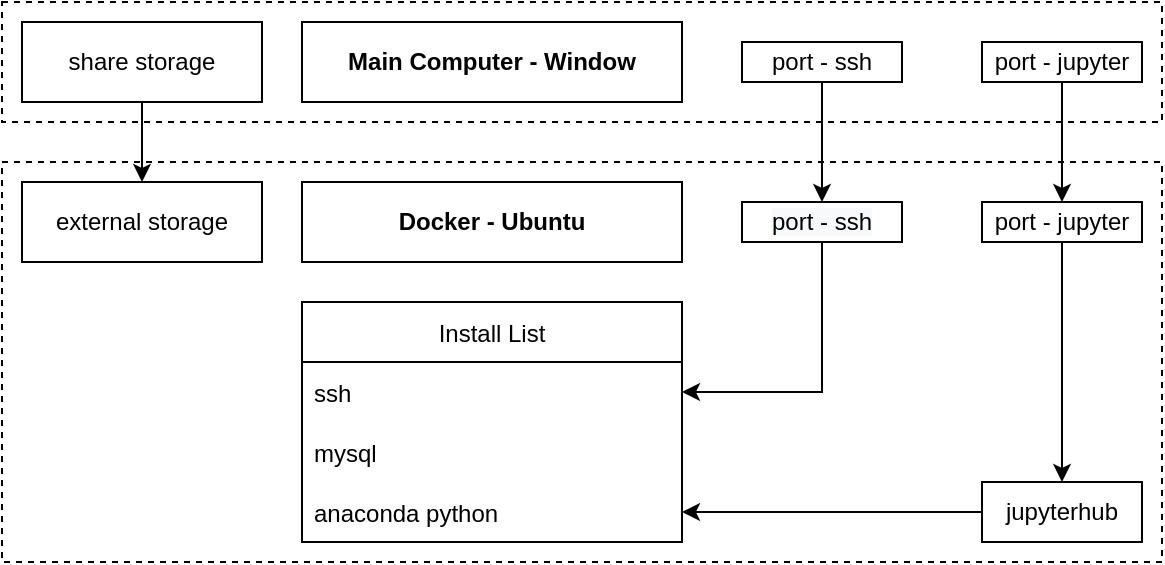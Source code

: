 <mxfile version="20.4.1" type="google"><diagram id="rCWWQS4o1gQpBg1gaoRn" name="페이지-1"><mxGraphModel grid="1" page="1" gridSize="10" guides="1" tooltips="1" connect="1" arrows="1" fold="1" pageScale="1" pageWidth="600" pageHeight="300" math="0" shadow="0"><root><mxCell id="0"/><mxCell id="1" parent="0"/><mxCell id="TVsNLkZIBElmaTFuwxii-2" value="" style="rounded=0;whiteSpace=wrap;html=1;dashed=1;fillColor=none;" vertex="1" parent="1"><mxGeometry x="10" y="90" width="580" height="200" as="geometry"/></mxCell><mxCell id="TVsNLkZIBElmaTFuwxii-1" value="" style="rounded=0;whiteSpace=wrap;html=1;dashed=1;fillColor=none;" vertex="1" parent="1"><mxGeometry x="10" y="10" width="580" height="60" as="geometry"/></mxCell><mxCell id="Es7FgNvglT0lGFrHbL_f-1" value="&lt;b&gt;Docker - Ubuntu&lt;/b&gt;" style="rounded=0;whiteSpace=wrap;html=1;" vertex="1" parent="1"><mxGeometry x="160" y="100" width="190" height="40" as="geometry"/></mxCell><mxCell id="Es7FgNvglT0lGFrHbL_f-2" value="&lt;b&gt;Main Computer - Window&lt;/b&gt;" style="rounded=0;whiteSpace=wrap;html=1;" vertex="1" parent="1"><mxGeometry x="160" y="20" width="190" height="40" as="geometry"/></mxCell><mxCell id="Es7FgNvglT0lGFrHbL_f-19" style="edgeStyle=orthogonalEdgeStyle;rounded=0;orthogonalLoop=1;jettySize=auto;html=1;entryX=0.5;entryY=0;entryDx=0;entryDy=0;" edge="1" parent="1" source="Es7FgNvglT0lGFrHbL_f-3" target="Es7FgNvglT0lGFrHbL_f-4"><mxGeometry relative="1" as="geometry"/></mxCell><mxCell id="Es7FgNvglT0lGFrHbL_f-3" value="port - ssh" style="rounded=0;whiteSpace=wrap;html=1;" vertex="1" parent="1"><mxGeometry x="380" y="30" width="80" height="20" as="geometry"/></mxCell><mxCell id="Es7FgNvglT0lGFrHbL_f-20" style="edgeStyle=orthogonalEdgeStyle;rounded=0;orthogonalLoop=1;jettySize=auto;html=1;entryX=1;entryY=0.5;entryDx=0;entryDy=0;" edge="1" parent="1" source="Es7FgNvglT0lGFrHbL_f-4" target="Es7FgNvglT0lGFrHbL_f-8"><mxGeometry relative="1" as="geometry"/></mxCell><mxCell id="Es7FgNvglT0lGFrHbL_f-4" value="&lt;span style=&quot;color: rgb(0, 0, 0); font-family: Helvetica; font-size: 12px; font-style: normal; font-variant-ligatures: normal; font-variant-caps: normal; font-weight: 400; letter-spacing: normal; orphans: 2; text-align: center; text-indent: 0px; text-transform: none; widows: 2; word-spacing: 0px; -webkit-text-stroke-width: 0px; background-color: rgb(248, 249, 250); text-decoration-thickness: initial; text-decoration-style: initial; text-decoration-color: initial; float: none; display: inline !important;&quot;&gt;port - ssh&lt;/span&gt;" style="rounded=0;whiteSpace=wrap;html=1;" vertex="1" parent="1"><mxGeometry x="380" y="110" width="80" height="20" as="geometry"/></mxCell><mxCell id="Es7FgNvglT0lGFrHbL_f-18" style="edgeStyle=orthogonalEdgeStyle;rounded=0;orthogonalLoop=1;jettySize=auto;html=1;entryX=0.5;entryY=0;entryDx=0;entryDy=0;" edge="1" parent="1" source="Es7FgNvglT0lGFrHbL_f-5" target="Es7FgNvglT0lGFrHbL_f-12"><mxGeometry relative="1" as="geometry"/></mxCell><mxCell id="Es7FgNvglT0lGFrHbL_f-5" value="port - jupyter" style="rounded=0;whiteSpace=wrap;html=1;" vertex="1" parent="1"><mxGeometry x="500" y="110" width="80" height="20" as="geometry"/></mxCell><mxCell id="Es7FgNvglT0lGFrHbL_f-17" style="edgeStyle=orthogonalEdgeStyle;rounded=0;orthogonalLoop=1;jettySize=auto;html=1;entryX=0.5;entryY=0;entryDx=0;entryDy=0;" edge="1" parent="1" source="Es7FgNvglT0lGFrHbL_f-6" target="Es7FgNvglT0lGFrHbL_f-5"><mxGeometry relative="1" as="geometry"/></mxCell><mxCell id="Es7FgNvglT0lGFrHbL_f-6" value="port - jupyter" style="rounded=0;whiteSpace=wrap;html=1;" vertex="1" parent="1"><mxGeometry x="500" y="30" width="80" height="20" as="geometry"/></mxCell><mxCell id="Es7FgNvglT0lGFrHbL_f-7" value="Install List" style="swimlane;fontStyle=0;childLayout=stackLayout;horizontal=1;startSize=30;horizontalStack=0;resizeParent=1;resizeParentMax=0;resizeLast=0;collapsible=1;marginBottom=0;" vertex="1" parent="1"><mxGeometry x="160" y="160" width="190" height="120" as="geometry"/></mxCell><mxCell id="Es7FgNvglT0lGFrHbL_f-8" value="ssh" style="text;strokeColor=none;fillColor=none;align=left;verticalAlign=middle;spacingLeft=4;spacingRight=4;overflow=hidden;points=[[0,0.5],[1,0.5]];portConstraint=eastwest;rotatable=0;" vertex="1" parent="Es7FgNvglT0lGFrHbL_f-7"><mxGeometry y="30" width="190" height="30" as="geometry"/></mxCell><mxCell id="Es7FgNvglT0lGFrHbL_f-9" value="mysql" style="text;strokeColor=none;fillColor=none;align=left;verticalAlign=middle;spacingLeft=4;spacingRight=4;overflow=hidden;points=[[0,0.5],[1,0.5]];portConstraint=eastwest;rotatable=0;" vertex="1" parent="Es7FgNvglT0lGFrHbL_f-7"><mxGeometry y="60" width="190" height="30" as="geometry"/></mxCell><mxCell id="Es7FgNvglT0lGFrHbL_f-10" value="anaconda python" style="text;strokeColor=none;fillColor=none;align=left;verticalAlign=middle;spacingLeft=4;spacingRight=4;overflow=hidden;points=[[0,0.5],[1,0.5]];portConstraint=eastwest;rotatable=0;" vertex="1" parent="Es7FgNvglT0lGFrHbL_f-7"><mxGeometry y="90" width="190" height="30" as="geometry"/></mxCell><mxCell id="Es7FgNvglT0lGFrHbL_f-16" style="edgeStyle=orthogonalEdgeStyle;rounded=0;orthogonalLoop=1;jettySize=auto;html=1;entryX=1;entryY=0.5;entryDx=0;entryDy=0;" edge="1" parent="1" source="Es7FgNvglT0lGFrHbL_f-12" target="Es7FgNvglT0lGFrHbL_f-10"><mxGeometry relative="1" as="geometry"/></mxCell><mxCell id="Es7FgNvglT0lGFrHbL_f-12" value="jupyterhub" style="rounded=0;whiteSpace=wrap;html=1;" vertex="1" parent="1"><mxGeometry x="500" y="250" width="80" height="30" as="geometry"/></mxCell><mxCell id="TVsNLkZIBElmaTFuwxii-5" style="edgeStyle=orthogonalEdgeStyle;rounded=0;orthogonalLoop=1;jettySize=auto;html=1;entryX=0.5;entryY=0;entryDx=0;entryDy=0;" edge="1" parent="1" source="TVsNLkZIBElmaTFuwxii-3" target="TVsNLkZIBElmaTFuwxii-4"><mxGeometry relative="1" as="geometry"/></mxCell><mxCell id="TVsNLkZIBElmaTFuwxii-3" value="share storage" style="rounded=0;whiteSpace=wrap;html=1;" vertex="1" parent="1"><mxGeometry x="20" y="20" width="120" height="40" as="geometry"/></mxCell><mxCell id="TVsNLkZIBElmaTFuwxii-4" value="external storage" style="rounded=0;whiteSpace=wrap;html=1;" vertex="1" parent="1"><mxGeometry x="20" y="100" width="120" height="40" as="geometry"/></mxCell></root></mxGraphModel></diagram></mxfile>